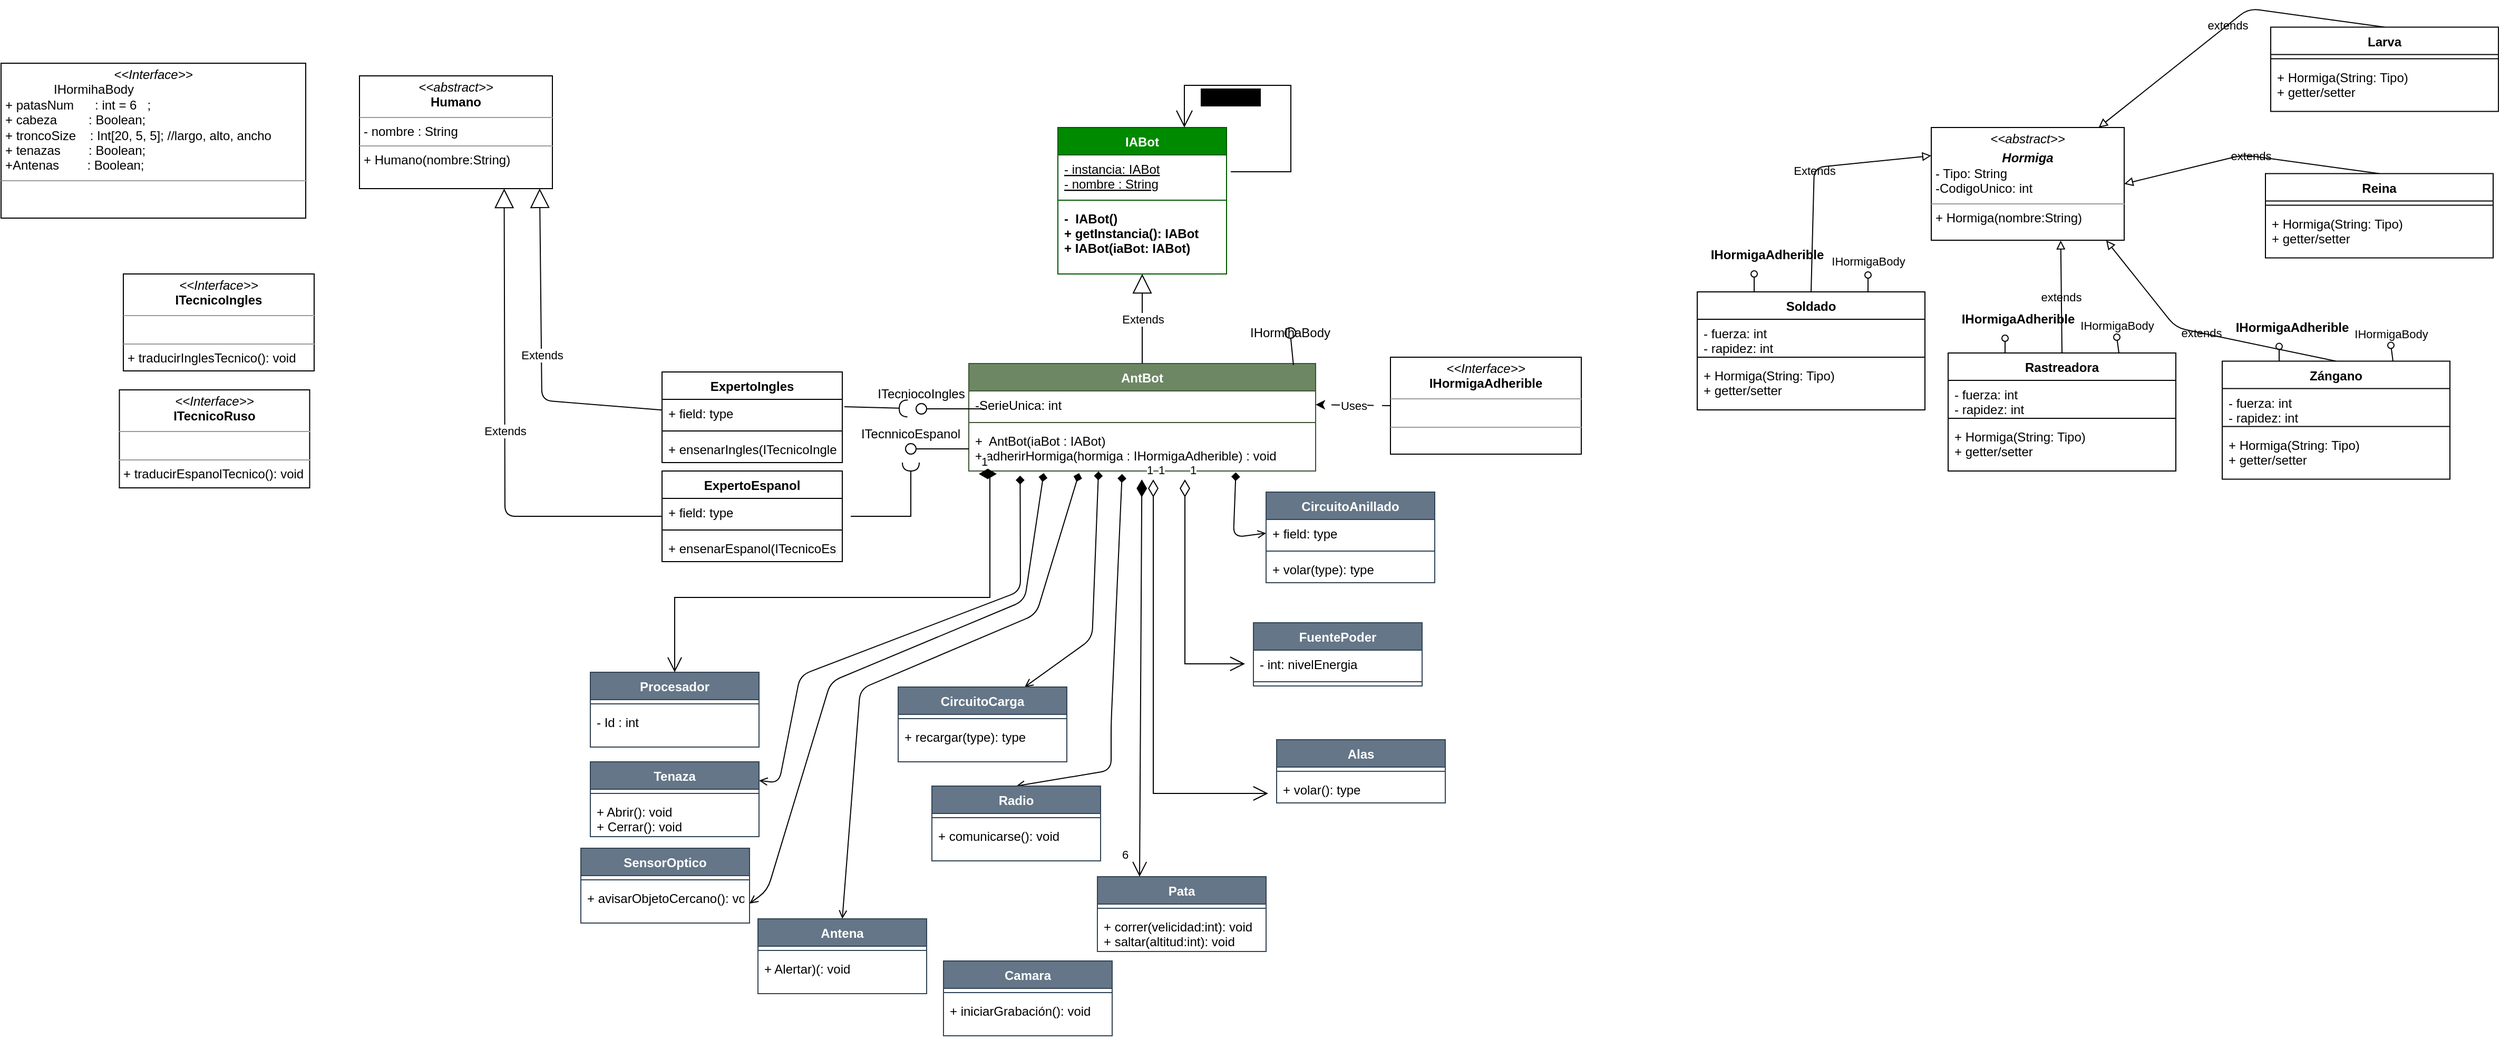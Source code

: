 <mxfile>
    <diagram id="TnqOOnizyDrPdg0Qd3U_" name="Page-1">
        <mxGraphModel dx="2014" dy="963" grid="0" gridSize="10" guides="1" tooltips="1" connect="1" arrows="1" fold="1" page="0" pageScale="1" pageWidth="850" pageHeight="1100" math="0" shadow="0">
            <root>
                <mxCell id="0"/>
                <mxCell id="1" parent="0"/>
                <mxCell id="2" value="IABot" style="swimlane;fontStyle=1;align=center;verticalAlign=top;childLayout=stackLayout;horizontal=1;startSize=26;horizontalStack=0;resizeParent=1;resizeParentMax=0;resizeLast=0;collapsible=1;marginBottom=0;fillColor=#008a00;strokeColor=#005700;swimlaneFillColor=none;fontColor=#ffffff;" vertex="1" parent="1">
                    <mxGeometry x="375.5" y="116" width="160" height="139" as="geometry"/>
                </mxCell>
                <mxCell id="3" value="- instancia: IABot&#10;- nombre : String" style="text;strokeColor=none;fillColor=none;align=left;verticalAlign=top;spacingLeft=4;spacingRight=4;overflow=hidden;rotatable=0;points=[[0,0.5],[1,0.5]];portConstraint=eastwest;fontStyle=4" vertex="1" parent="2">
                    <mxGeometry y="26" width="160" height="39" as="geometry"/>
                </mxCell>
                <mxCell id="4" value="" style="line;strokeWidth=1;fillColor=none;align=left;verticalAlign=middle;spacingTop=-1;spacingLeft=3;spacingRight=3;rotatable=0;labelPosition=right;points=[];portConstraint=eastwest;strokeColor=inherit;" vertex="1" parent="2">
                    <mxGeometry y="65" width="160" height="8" as="geometry"/>
                </mxCell>
                <mxCell id="5" style="edgeStyle=none;rounded=0;orthogonalLoop=1;jettySize=auto;html=1;entryX=0.75;entryY=0;entryDx=0;entryDy=0;endArrow=open;startSize=14;endSize=14;sourcePerimeterSpacing=8;targetPerimeterSpacing=8;" edge="1" parent="2" target="2">
                    <mxGeometry relative="1" as="geometry">
                        <mxPoint x="164" y="42" as="sourcePoint"/>
                        <Array as="points">
                            <mxPoint x="221" y="42"/>
                            <mxPoint x="221" y="-40"/>
                            <mxPoint x="120" y="-40"/>
                        </Array>
                    </mxGeometry>
                </mxCell>
                <mxCell id="6" value="&lt;span style=&quot;font-size: 12px; text-align: left; text-decoration-line: underline;&quot;&gt;- instancia&lt;/span&gt;" style="edgeLabel;html=1;align=center;verticalAlign=middle;resizable=0;points=[];labelBackgroundColor=#000000;labelBorderColor=default;" vertex="1" connectable="0" parent="5">
                    <mxGeometry x="-0.443" y="-2" relative="1" as="geometry">
                        <mxPoint x="-60" y="-50" as="offset"/>
                    </mxGeometry>
                </mxCell>
                <mxCell id="7" value="-  IABot()&#10;+ getInstancia(): IABot&#10;+ IABot(iaBot: IABot)" style="text;strokeColor=none;fillColor=none;align=left;verticalAlign=top;spacingLeft=4;spacingRight=4;overflow=hidden;rotatable=0;points=[[0,0.5],[1,0.5]];portConstraint=eastwest;fontStyle=1" vertex="1" parent="2">
                    <mxGeometry y="73" width="160" height="66" as="geometry"/>
                </mxCell>
                <mxCell id="8" value="AntBot" style="swimlane;fontStyle=1;align=center;verticalAlign=top;childLayout=stackLayout;horizontal=1;startSize=26;horizontalStack=0;resizeParent=1;resizeParentMax=0;resizeLast=0;collapsible=1;marginBottom=0;fillColor=#6d8764;strokeColor=#3A5431;fontColor=#ffffff;" vertex="1" parent="1">
                    <mxGeometry x="291" y="340" width="329" height="102" as="geometry"/>
                </mxCell>
                <mxCell id="9" value="-SerieUnica: int" style="text;strokeColor=none;fillColor=none;align=left;verticalAlign=top;spacingLeft=4;spacingRight=4;overflow=hidden;rotatable=0;points=[[0,0.5],[1,0.5]];portConstraint=eastwest;" vertex="1" parent="8">
                    <mxGeometry y="26" width="329" height="26" as="geometry"/>
                </mxCell>
                <mxCell id="10" value="" style="line;strokeWidth=1;fillColor=none;align=left;verticalAlign=middle;spacingTop=-1;spacingLeft=3;spacingRight=3;rotatable=0;labelPosition=right;points=[];portConstraint=eastwest;strokeColor=inherit;" vertex="1" parent="8">
                    <mxGeometry y="52" width="329" height="8" as="geometry"/>
                </mxCell>
                <mxCell id="11" value="+  AntBot(iaBot : IABot)&#10;+ adherirHormiga(hormiga : IHormigaAdherible) : void" style="text;strokeColor=none;fillColor=none;align=left;verticalAlign=top;spacingLeft=4;spacingRight=4;overflow=hidden;rotatable=0;points=[[0,0.5],[1,0.5]];portConstraint=eastwest;" vertex="1" parent="8">
                    <mxGeometry y="60" width="329" height="42" as="geometry"/>
                </mxCell>
                <mxCell id="12" value="Extends" style="endArrow=block;endSize=16;endFill=0;html=1;" edge="1" parent="1" source="8" target="2">
                    <mxGeometry width="160" relative="1" as="geometry">
                        <mxPoint x="355" y="247" as="sourcePoint"/>
                        <mxPoint x="544" y="267" as="targetPoint"/>
                    </mxGeometry>
                </mxCell>
                <mxCell id="13" value="FuentePoder" style="swimlane;fontStyle=1;align=center;verticalAlign=top;childLayout=stackLayout;horizontal=1;startSize=26;horizontalStack=0;resizeParent=1;resizeParentMax=0;resizeLast=0;collapsible=1;marginBottom=0;fillColor=#647687;strokeColor=#314354;fontColor=#ffffff;" vertex="1" parent="1">
                    <mxGeometry x="561" y="586" width="160" height="60" as="geometry"/>
                </mxCell>
                <mxCell id="14" value="- int: nivelEnergia" style="text;strokeColor=none;fillColor=none;align=left;verticalAlign=top;spacingLeft=4;spacingRight=4;overflow=hidden;rotatable=0;points=[[0,0.5],[1,0.5]];portConstraint=eastwest;" vertex="1" parent="13">
                    <mxGeometry y="26" width="160" height="26" as="geometry"/>
                </mxCell>
                <mxCell id="15" value="" style="line;strokeWidth=1;fillColor=none;align=left;verticalAlign=middle;spacingTop=-1;spacingLeft=3;spacingRight=3;rotatable=0;labelPosition=right;points=[];portConstraint=eastwest;strokeColor=inherit;" vertex="1" parent="13">
                    <mxGeometry y="52" width="160" height="8" as="geometry"/>
                </mxCell>
                <mxCell id="17" value="&lt;p style=&quot;margin:0px;margin-top:4px;text-align:center;&quot;&gt;&lt;i&gt;&amp;lt;&amp;lt;Interface&amp;gt;&amp;gt;&lt;/i&gt;&lt;br&gt;&lt;b&gt;ITecnicoIngles&lt;/b&gt;&lt;/p&gt;&lt;hr size=&quot;1&quot;&gt;&lt;p style=&quot;margin:0px;margin-left:4px;&quot;&gt;&lt;br&gt;&lt;/p&gt;&lt;hr size=&quot;1&quot;&gt;&lt;p style=&quot;margin:0px;margin-left:4px;&quot;&gt;&lt;/p&gt;&lt;p style=&quot;margin:0px;margin-left:4px;&quot;&gt;+ traducirInglesTecnico(): void&lt;/p&gt;" style="verticalAlign=top;align=left;overflow=fill;fontSize=12;fontFamily=Helvetica;html=1;" vertex="1" parent="1">
                    <mxGeometry x="-511" y="255" width="181" height="92" as="geometry"/>
                </mxCell>
                <mxCell id="18" value="&lt;p style=&quot;margin:0px;margin-top:4px;text-align:center;&quot;&gt;&lt;i&gt;&amp;lt;&amp;lt;abstract&amp;gt;&amp;gt;&lt;/i&gt;&lt;br&gt;&lt;b&gt;Humano&lt;/b&gt;&lt;/p&gt;&lt;hr size=&quot;1&quot;&gt;&lt;p style=&quot;margin:0px;margin-left:4px;&quot;&gt;- nombre : String&lt;br&gt;&lt;/p&gt;&lt;hr size=&quot;1&quot;&gt;&lt;p style=&quot;margin:0px;margin-left:4px;&quot;&gt;+ Humano(nombre:String)&lt;br&gt;&lt;/p&gt;" style="verticalAlign=top;align=left;overflow=fill;fontSize=12;fontFamily=Helvetica;html=1;" vertex="1" parent="1">
                    <mxGeometry x="-287" y="67" width="183" height="107" as="geometry"/>
                </mxCell>
                <mxCell id="19" value="&lt;p style=&quot;margin:0px;margin-top:4px;text-align:center;&quot;&gt;&lt;i&gt;&amp;lt;&amp;lt;Interface&amp;gt;&amp;gt;&lt;/i&gt;&lt;br&gt;&lt;/p&gt;&lt;span style=&quot;text-align: center;&quot;&gt;&lt;span style=&quot;white-space: pre;&quot;&gt;&#9;&lt;/span&gt;&amp;nbsp; &amp;nbsp; &amp;nbsp; &amp;nbsp;IHormihaBody&lt;/span&gt;&lt;p style=&quot;margin:0px;margin-left:4px;&quot;&gt;&lt;span style=&quot;background-color: initial;&quot;&gt;+ patasNum&amp;nbsp; &amp;nbsp; &amp;nbsp; : int = 6&amp;nbsp; &amp;nbsp;&lt;/span&gt;&lt;span style=&quot;background-color: initial;&quot;&gt;;&lt;/span&gt;&lt;/p&gt;&lt;p style=&quot;margin:0px;margin-left:4px;&quot;&gt;+ cabeza&amp;nbsp; &amp;nbsp; &amp;nbsp; &amp;nbsp; &amp;nbsp;: Boolean;&lt;/p&gt;&lt;p style=&quot;margin:0px;margin-left:4px;&quot;&gt;+ troncoSize&amp;nbsp; &amp;nbsp; : Int[20, 5, 5]; //largo, alto, ancho&lt;/p&gt;&lt;p style=&quot;margin:0px;margin-left:4px;&quot;&gt;+ tenazas&amp;nbsp; &amp;nbsp; &amp;nbsp; &amp;nbsp; : Boolean;&lt;/p&gt;&lt;p style=&quot;margin:0px;margin-left:4px;&quot;&gt;+Antenas&amp;nbsp; &amp;nbsp; &amp;nbsp; &amp;nbsp; : Boolean;&lt;/p&gt;&lt;hr size=&quot;1&quot;&gt;&lt;p style=&quot;margin:0px;margin-left:4px;&quot;&gt;&lt;br&gt;&lt;/p&gt;" style="verticalAlign=top;align=left;overflow=fill;fontSize=12;fontFamily=Helvetica;html=1;" vertex="1" parent="1">
                    <mxGeometry x="-627" y="55" width="289" height="147" as="geometry"/>
                </mxCell>
                <mxCell id="20" value="" style="rounded=0;orthogonalLoop=1;jettySize=auto;html=1;endArrow=none;endFill=0;sketch=0;sourcePerimeterSpacing=0;targetPerimeterSpacing=0;startSize=14;endSize=14;curved=1;exitX=0.936;exitY=0.014;exitDx=0;exitDy=0;exitPerimeter=0;" edge="1" parent="1" source="8" target="22">
                    <mxGeometry relative="1" as="geometry">
                        <mxPoint x="425" y="308" as="sourcePoint"/>
                    </mxGeometry>
                </mxCell>
                <mxCell id="21" value="" style="rounded=0;orthogonalLoop=1;jettySize=auto;html=1;endArrow=halfCircle;endFill=0;endSize=6;strokeWidth=1;sketch=0;sourcePerimeterSpacing=8;targetPerimeterSpacing=8;curved=1;" edge="1" parent="1" target="24">
                    <mxGeometry relative="1" as="geometry">
                        <mxPoint x="173" y="381" as="sourcePoint"/>
                        <mxPoint x="28" y="304" as="targetPoint"/>
                    </mxGeometry>
                </mxCell>
                <mxCell id="22" value="IHormihaBody&lt;br&gt;" style="ellipse;whiteSpace=wrap;html=1;align=center;aspect=fixed;resizable=0;points=[];outlineConnect=0;sketch=0;" vertex="1" parent="1">
                    <mxGeometry x="591" y="306" width="10" height="10" as="geometry"/>
                </mxCell>
                <mxCell id="23" value="" style="rounded=0;orthogonalLoop=1;jettySize=auto;html=1;endArrow=none;endFill=0;sketch=0;sourcePerimeterSpacing=0;targetPerimeterSpacing=0;startSize=14;endSize=14;curved=1;" edge="1" parent="1" target="24">
                    <mxGeometry relative="1" as="geometry">
                        <mxPoint x="306" y="383.0" as="sourcePoint"/>
                    </mxGeometry>
                </mxCell>
                <mxCell id="24" value="ITecniocoIngles&lt;br&gt;&lt;br&gt;&lt;br&gt;" style="ellipse;whiteSpace=wrap;html=1;align=center;aspect=fixed;resizable=0;points=[];outlineConnect=0;sketch=0;" vertex="1" parent="1">
                    <mxGeometry x="241" y="378" width="10" height="10" as="geometry"/>
                </mxCell>
                <mxCell id="44" value="Pata" style="swimlane;fontStyle=1;align=center;verticalAlign=top;childLayout=stackLayout;horizontal=1;startSize=26;horizontalStack=0;resizeParent=1;resizeParentMax=0;resizeLast=0;collapsible=1;marginBottom=0;fillColor=#647687;strokeColor=#314354;fontColor=#ffffff;" vertex="1" parent="1">
                    <mxGeometry x="413" y="827" width="160" height="71" as="geometry"/>
                </mxCell>
                <mxCell id="46" value="" style="line;strokeWidth=1;fillColor=none;align=left;verticalAlign=middle;spacingTop=-1;spacingLeft=3;spacingRight=3;rotatable=0;labelPosition=right;points=[];portConstraint=eastwest;strokeColor=inherit;" vertex="1" parent="44">
                    <mxGeometry y="26" width="160" height="8" as="geometry"/>
                </mxCell>
                <mxCell id="47" value="+ correr(velicidad:int): void&#10;+ saltar(altitud:int): void" style="text;strokeColor=none;fillColor=none;align=left;verticalAlign=top;spacingLeft=4;spacingRight=4;overflow=hidden;rotatable=0;points=[[0,0.5],[1,0.5]];portConstraint=eastwest;" vertex="1" parent="44">
                    <mxGeometry y="34" width="160" height="37" as="geometry"/>
                </mxCell>
                <mxCell id="48" value="1" style="endArrow=open;html=1;endSize=12;startArrow=diamondThin;startSize=14;startFill=1;align=left;verticalAlign=bottom;rounded=0;sourcePerimeterSpacing=8;targetPerimeterSpacing=8;entryX=0.25;entryY=0;entryDx=0;entryDy=0;" edge="1" parent="1" source="8" target="44">
                    <mxGeometry x="-1" y="3" relative="1" as="geometry">
                        <mxPoint x="375" y="404" as="sourcePoint"/>
                        <mxPoint x="372" y="832" as="targetPoint"/>
                    </mxGeometry>
                </mxCell>
                <mxCell id="49" value="6" style="edgeLabel;html=1;align=center;verticalAlign=middle;resizable=0;points=[];" vertex="1" connectable="0" parent="48">
                    <mxGeometry x="-0.273" y="1" relative="1" as="geometry">
                        <mxPoint x="-17" y="219" as="offset"/>
                    </mxGeometry>
                </mxCell>
                <mxCell id="52" value="Alas" style="swimlane;fontStyle=1;align=center;verticalAlign=top;childLayout=stackLayout;horizontal=1;startSize=26;horizontalStack=0;resizeParent=1;resizeParentMax=0;resizeLast=0;collapsible=1;marginBottom=0;fillColor=#647687;strokeColor=#314354;fontColor=#ffffff;" vertex="1" parent="1">
                    <mxGeometry x="583" y="697" width="160" height="60" as="geometry"/>
                </mxCell>
                <mxCell id="54" value="" style="line;strokeWidth=1;fillColor=none;align=left;verticalAlign=middle;spacingTop=-1;spacingLeft=3;spacingRight=3;rotatable=0;labelPosition=right;points=[];portConstraint=eastwest;strokeColor=inherit;" vertex="1" parent="52">
                    <mxGeometry y="26" width="160" height="8" as="geometry"/>
                </mxCell>
                <mxCell id="55" value="+ volar(): type" style="text;strokeColor=none;fillColor=none;align=left;verticalAlign=top;spacingLeft=4;spacingRight=4;overflow=hidden;rotatable=0;points=[[0,0.5],[1,0.5]];portConstraint=eastwest;" vertex="1" parent="52">
                    <mxGeometry y="34" width="160" height="26" as="geometry"/>
                </mxCell>
                <mxCell id="56" value="1" style="endArrow=open;html=1;endSize=12;startArrow=diamondThin;startSize=14;startFill=1;edgeStyle=orthogonalEdgeStyle;align=left;verticalAlign=bottom;rounded=0;sourcePerimeterSpacing=8;targetPerimeterSpacing=8;entryX=0.5;entryY=0;entryDx=0;entryDy=0;exitX=0.029;exitY=1.067;exitDx=0;exitDy=0;exitPerimeter=0;" edge="1" parent="1" source="11" target="146">
                    <mxGeometry x="-1" y="3" relative="1" as="geometry">
                        <mxPoint x="390" y="414" as="sourcePoint"/>
                        <mxPoint x="308" y="623" as="targetPoint"/>
                        <Array as="points">
                            <mxPoint x="311" y="445"/>
                            <mxPoint x="311" y="562"/>
                            <mxPoint x="12" y="562"/>
                        </Array>
                    </mxGeometry>
                </mxCell>
                <mxCell id="57" value="1" style="endArrow=open;html=1;endSize=12;startArrow=diamondThin;startSize=14;startFill=0;edgeStyle=orthogonalEdgeStyle;align=left;verticalAlign=bottom;rounded=0;sourcePerimeterSpacing=8;targetPerimeterSpacing=8;" edge="1" parent="1" source="8" target="52">
                    <mxGeometry x="-1" y="3" relative="1" as="geometry">
                        <mxPoint x="370" y="414" as="sourcePoint"/>
                        <mxPoint x="310" y="748" as="targetPoint"/>
                        <Array as="points">
                            <mxPoint x="466" y="748"/>
                        </Array>
                    </mxGeometry>
                </mxCell>
                <mxCell id="58" value="1" style="endArrow=open;html=1;endSize=12;startArrow=diamondThin;startSize=14;startFill=0;edgeStyle=orthogonalEdgeStyle;align=left;verticalAlign=bottom;rounded=0;sourcePerimeterSpacing=8;targetPerimeterSpacing=8;" edge="1" parent="1" source="8" target="14">
                    <mxGeometry x="-1" y="3" relative="1" as="geometry">
                        <mxPoint x="484" y="487" as="sourcePoint"/>
                        <mxPoint x="644" y="487" as="targetPoint"/>
                        <Array as="points">
                            <mxPoint x="496" y="625"/>
                        </Array>
                    </mxGeometry>
                </mxCell>
                <mxCell id="59" value="ExpertoIngles" style="swimlane;fontStyle=1;align=center;verticalAlign=top;childLayout=stackLayout;horizontal=1;startSize=26;horizontalStack=0;resizeParent=1;resizeParentMax=0;resizeLast=0;collapsible=1;marginBottom=0;" vertex="1" parent="1">
                    <mxGeometry y="348" width="171" height="86" as="geometry"/>
                </mxCell>
                <mxCell id="60" value="+ field: type" style="text;strokeColor=none;fillColor=none;align=left;verticalAlign=top;spacingLeft=4;spacingRight=4;overflow=hidden;rotatable=0;points=[[0,0.5],[1,0.5]];portConstraint=eastwest;" vertex="1" parent="59">
                    <mxGeometry y="26" width="171" height="26" as="geometry"/>
                </mxCell>
                <mxCell id="61" value="" style="line;strokeWidth=1;fillColor=none;align=left;verticalAlign=middle;spacingTop=-1;spacingLeft=3;spacingRight=3;rotatable=0;labelPosition=right;points=[];portConstraint=eastwest;strokeColor=inherit;" vertex="1" parent="59">
                    <mxGeometry y="52" width="171" height="8" as="geometry"/>
                </mxCell>
                <mxCell id="62" value="+ ensenarIngles(ITecnicoIngles): void" style="text;strokeColor=none;fillColor=none;align=left;verticalAlign=top;spacingLeft=4;spacingRight=4;overflow=hidden;rotatable=0;points=[[0,0.5],[1,0.5]];portConstraint=eastwest;" vertex="1" parent="59">
                    <mxGeometry y="60" width="171" height="26" as="geometry"/>
                </mxCell>
                <mxCell id="63" value="ExpertoEspanol" style="swimlane;fontStyle=1;align=center;verticalAlign=top;childLayout=stackLayout;horizontal=1;startSize=26;horizontalStack=0;resizeParent=1;resizeParentMax=0;resizeLast=0;collapsible=1;marginBottom=0;" vertex="1" parent="1">
                    <mxGeometry y="442" width="171" height="86" as="geometry"/>
                </mxCell>
                <mxCell id="64" value="+ field: type" style="text;strokeColor=none;fillColor=none;align=left;verticalAlign=top;spacingLeft=4;spacingRight=4;overflow=hidden;rotatable=0;points=[[0,0.5],[1,0.5]];portConstraint=eastwest;" vertex="1" parent="63">
                    <mxGeometry y="26" width="171" height="26" as="geometry"/>
                </mxCell>
                <mxCell id="65" value="" style="line;strokeWidth=1;fillColor=none;align=left;verticalAlign=middle;spacingTop=-1;spacingLeft=3;spacingRight=3;rotatable=0;labelPosition=right;points=[];portConstraint=eastwest;strokeColor=inherit;" vertex="1" parent="63">
                    <mxGeometry y="52" width="171" height="8" as="geometry"/>
                </mxCell>
                <mxCell id="66" value="+ ensenarEspanol(ITecnicoEspanol): void" style="text;strokeColor=none;fillColor=none;align=left;verticalAlign=top;spacingLeft=4;spacingRight=4;overflow=hidden;rotatable=0;points=[[0,0.5],[1,0.5]];portConstraint=eastwest;" vertex="1" parent="63">
                    <mxGeometry y="60" width="171" height="26" as="geometry"/>
                </mxCell>
                <mxCell id="67" value="Extends" style="endArrow=block;endSize=16;endFill=0;html=1;entryX=0.75;entryY=1;entryDx=0;entryDy=0;" edge="1" parent="1" source="63" target="18">
                    <mxGeometry width="160" relative="1" as="geometry">
                        <mxPoint x="-78.031" y="453" as="sourcePoint"/>
                        <mxPoint x="-120" y="412.593" as="targetPoint"/>
                        <Array as="points">
                            <mxPoint x="-149" y="485"/>
                        </Array>
                    </mxGeometry>
                </mxCell>
                <mxCell id="68" value="Extends" style="endArrow=block;endSize=16;endFill=0;html=1;entryX=0.934;entryY=0.999;entryDx=0;entryDy=0;entryPerimeter=0;" edge="1" parent="1" source="59" target="18">
                    <mxGeometry width="160" relative="1" as="geometry">
                        <mxPoint x="-67.5" y="547" as="sourcePoint"/>
                        <mxPoint x="-162.75" y="464" as="targetPoint"/>
                        <Array as="points">
                            <mxPoint x="-114" y="375"/>
                        </Array>
                    </mxGeometry>
                </mxCell>
                <mxCell id="69" value="" style="rounded=0;orthogonalLoop=1;jettySize=auto;html=1;endArrow=halfCircle;endFill=0;endSize=6;strokeWidth=1;sketch=0;sourcePerimeterSpacing=8;targetPerimeterSpacing=8;edgeStyle=orthogonalEdgeStyle;" edge="1" parent="1" source="63" target="72">
                    <mxGeometry relative="1" as="geometry">
                        <mxPoint x="10.059" y="452.998" as="sourcePoint"/>
                        <mxPoint x="164" y="407" as="targetPoint"/>
                    </mxGeometry>
                </mxCell>
                <mxCell id="70" value="&lt;p style=&quot;margin:0px;margin-top:4px;text-align:center;&quot;&gt;&lt;i&gt;&amp;lt;&amp;lt;Interface&amp;gt;&amp;gt;&lt;/i&gt;&lt;br&gt;&lt;b&gt;ITecnicoRuso&lt;/b&gt;&lt;/p&gt;&lt;hr size=&quot;1&quot;&gt;&lt;p style=&quot;margin:0px;margin-left:4px;&quot;&gt;&lt;br&gt;&lt;/p&gt;&lt;hr size=&quot;1&quot;&gt;&lt;p style=&quot;margin:0px;margin-left:4px;&quot;&gt;+ traducirEspanolTecnico(): void&lt;/p&gt;" style="verticalAlign=top;align=left;overflow=fill;fontSize=12;fontFamily=Helvetica;html=1;" vertex="1" parent="1">
                    <mxGeometry x="-514.75" y="365" width="180.5" height="93" as="geometry"/>
                </mxCell>
                <mxCell id="71" value="" style="rounded=0;orthogonalLoop=1;jettySize=auto;html=1;endArrow=none;endFill=0;sketch=0;sourcePerimeterSpacing=0;targetPerimeterSpacing=0;startSize=14;endSize=14;curved=1;exitX=0;exitY=0.5;exitDx=0;exitDy=0;" edge="1" parent="1" source="11" target="72">
                    <mxGeometry relative="1" as="geometry">
                        <mxPoint x="464" y="375" as="sourcePoint"/>
                    </mxGeometry>
                </mxCell>
                <mxCell id="72" value="ITecnnicoEspanol&lt;br&gt;&lt;br&gt;&lt;br&gt;" style="ellipse;whiteSpace=wrap;html=1;align=center;aspect=fixed;resizable=0;points=[];outlineConnect=0;sketch=0;" vertex="1" parent="1">
                    <mxGeometry x="231" y="416" width="10" height="10" as="geometry"/>
                </mxCell>
                <mxCell id="91" value="&lt;p style=&quot;margin:0px;margin-top:4px;text-align:center;&quot;&gt;&lt;i&gt;&amp;lt;&amp;lt;abstract&amp;gt;&amp;gt;&lt;/i&gt;&lt;/p&gt;&lt;p style=&quot;margin:0px;margin-top:4px;text-align:center;&quot;&gt;&lt;i&gt;&lt;b&gt;Hormiga&lt;/b&gt;&lt;/i&gt;&lt;br&gt;&lt;/p&gt;&lt;p style=&quot;margin:0px;margin-left:4px;&quot;&gt;- Tipo: String&lt;br&gt;&lt;/p&gt;&lt;p style=&quot;margin:0px;margin-left:4px;&quot;&gt;-CodigoUnico: int&lt;/p&gt;&lt;hr size=&quot;1&quot;&gt;&lt;p style=&quot;margin:0px;margin-left:4px;&quot;&gt;+ Hormiga(nombre:String)&lt;br&gt;&lt;/p&gt;" style="verticalAlign=top;align=left;overflow=fill;fontSize=12;fontFamily=Helvetica;html=1;" vertex="1" parent="1">
                    <mxGeometry x="1204" y="116" width="183" height="107" as="geometry"/>
                </mxCell>
                <mxCell id="101" value="&lt;b style=&quot;font-size: 12px;&quot;&gt;IHormigaAdherible&lt;br&gt;&lt;br&gt;&lt;/b&gt;" style="edgeStyle=none;html=1;exitX=0.25;exitY=0;exitDx=0;exitDy=0;endArrow=oval;endFill=0;labelBorderColor=none;labelBackgroundColor=none;" edge="1" parent="1" source="92">
                    <mxGeometry x="1" y="-16" relative="1" as="geometry">
                        <mxPoint x="1036" y="255" as="targetPoint"/>
                        <mxPoint x="-4" y="-11" as="offset"/>
                    </mxGeometry>
                </mxCell>
                <mxCell id="102" value="IHormigaBody" style="edgeStyle=none;html=1;exitX=0.75;exitY=0;exitDx=0;exitDy=0;labelBackgroundColor=none;labelBorderColor=none;endArrow=oval;endFill=0;" edge="1" parent="1" source="92">
                    <mxGeometry x="1" y="13" relative="1" as="geometry">
                        <mxPoint x="1144" y="256.0" as="targetPoint"/>
                        <mxPoint x="13" y="-13" as="offset"/>
                    </mxGeometry>
                </mxCell>
                <mxCell id="111" value="Extends" style="edgeStyle=none;html=1;exitX=0.5;exitY=0;exitDx=0;exitDy=0;entryX=0;entryY=0.25;entryDx=0;entryDy=0;labelBackgroundColor=none;labelBorderColor=none;endArrow=block;endFill=0;" edge="1" parent="1" source="92" target="91">
                    <mxGeometry relative="1" as="geometry">
                        <Array as="points">
                            <mxPoint x="1093" y="154"/>
                        </Array>
                    </mxGeometry>
                </mxCell>
                <mxCell id="92" value="Soldado" style="swimlane;fontStyle=1;align=center;verticalAlign=top;childLayout=stackLayout;horizontal=1;startSize=26;horizontalStack=0;resizeParent=1;resizeParentMax=0;resizeLast=0;collapsible=1;marginBottom=0;" vertex="1" parent="1">
                    <mxGeometry x="982" y="272" width="216" height="112" as="geometry"/>
                </mxCell>
                <mxCell id="93" value="- fuerza: int&#10;- rapidez: int" style="text;strokeColor=none;fillColor=none;align=left;verticalAlign=top;spacingLeft=4;spacingRight=4;overflow=hidden;rotatable=0;points=[[0,0.5],[1,0.5]];portConstraint=eastwest;" vertex="1" parent="92">
                    <mxGeometry y="26" width="216" height="32" as="geometry"/>
                </mxCell>
                <mxCell id="94" value="" style="line;strokeWidth=1;fillColor=none;align=left;verticalAlign=middle;spacingTop=-1;spacingLeft=3;spacingRight=3;rotatable=0;labelPosition=right;points=[];portConstraint=eastwest;strokeColor=inherit;" vertex="1" parent="92">
                    <mxGeometry y="58" width="216" height="8" as="geometry"/>
                </mxCell>
                <mxCell id="95" value="+ Hormiga(String: Tipo)&#10;+ getter/setter" style="text;strokeColor=none;fillColor=none;align=left;verticalAlign=top;spacingLeft=4;spacingRight=4;overflow=hidden;rotatable=0;points=[[0,0.5],[1,0.5]];portConstraint=eastwest;" vertex="1" parent="92">
                    <mxGeometry y="66" width="216" height="46" as="geometry"/>
                </mxCell>
                <mxCell id="99" value="Uses" style="edgeStyle=none;html=1;exitX=0;exitY=0.5;exitDx=0;exitDy=0;entryX=1;entryY=0.5;entryDx=0;entryDy=0;dashed=1;dashPattern=8 8;" edge="1" parent="1" source="98" target="9">
                    <mxGeometry relative="1" as="geometry"/>
                </mxCell>
                <mxCell id="98" value="&lt;p style=&quot;margin:0px;margin-top:4px;text-align:center;&quot;&gt;&lt;i&gt;&amp;lt;&amp;lt;Interface&amp;gt;&amp;gt;&lt;/i&gt;&lt;br&gt;&lt;b&gt;IHormigaAdherible&lt;/b&gt;&lt;/p&gt;&lt;hr size=&quot;1&quot;&gt;&lt;p style=&quot;margin:0px;margin-left:4px;&quot;&gt;&lt;br&gt;&lt;/p&gt;&lt;hr size=&quot;1&quot;&gt;&lt;p style=&quot;margin:0px;margin-left:4px;&quot;&gt;&lt;/p&gt;&lt;p style=&quot;margin:0px;margin-left:4px;&quot;&gt;&lt;br&gt;&lt;/p&gt;" style="verticalAlign=top;align=left;overflow=fill;fontSize=12;fontFamily=Helvetica;html=1;" vertex="1" parent="1">
                    <mxGeometry x="691" y="334" width="181" height="92" as="geometry"/>
                </mxCell>
                <mxCell id="104" value="&lt;b style=&quot;font-size: 12px;&quot;&gt;IHormigaAdherible&lt;br&gt;&lt;br&gt;&lt;/b&gt;" style="edgeStyle=none;html=1;exitX=0.25;exitY=0;exitDx=0;exitDy=0;endArrow=oval;endFill=0;labelBorderColor=none;labelBackgroundColor=none;" edge="1" parent="1" source="106">
                    <mxGeometry x="1" y="-16" relative="1" as="geometry">
                        <mxPoint x="1274" y="316" as="targetPoint"/>
                        <mxPoint x="-4" y="-11" as="offset"/>
                    </mxGeometry>
                </mxCell>
                <mxCell id="105" value="IHormigaBody" style="edgeStyle=none;html=1;exitX=0.75;exitY=0;exitDx=0;exitDy=0;labelBackgroundColor=none;labelBorderColor=none;endArrow=oval;endFill=0;" edge="1" parent="1" source="106">
                    <mxGeometry x="1" y="13" relative="1" as="geometry">
                        <mxPoint x="1380" y="315" as="targetPoint"/>
                        <mxPoint x="13" y="-13" as="offset"/>
                    </mxGeometry>
                </mxCell>
                <mxCell id="112" value="extends" style="edgeStyle=none;html=1;exitX=0.5;exitY=0;exitDx=0;exitDy=0;entryX=0.671;entryY=1.002;entryDx=0;entryDy=0;entryPerimeter=0;labelBackgroundColor=none;labelBorderColor=none;endArrow=block;endFill=0;" edge="1" parent="1" source="106" target="91">
                    <mxGeometry relative="1" as="geometry"/>
                </mxCell>
                <mxCell id="106" value="Rastreadora" style="swimlane;fontStyle=1;align=center;verticalAlign=top;childLayout=stackLayout;horizontal=1;startSize=26;horizontalStack=0;resizeParent=1;resizeParentMax=0;resizeLast=0;collapsible=1;marginBottom=0;" vertex="1" parent="1">
                    <mxGeometry x="1220" y="330" width="216" height="112" as="geometry"/>
                </mxCell>
                <mxCell id="107" value="- fuerza: int&#10;- rapidez: int" style="text;strokeColor=none;fillColor=none;align=left;verticalAlign=top;spacingLeft=4;spacingRight=4;overflow=hidden;rotatable=0;points=[[0,0.5],[1,0.5]];portConstraint=eastwest;" vertex="1" parent="106">
                    <mxGeometry y="26" width="216" height="32" as="geometry"/>
                </mxCell>
                <mxCell id="108" value="" style="line;strokeWidth=1;fillColor=none;align=left;verticalAlign=middle;spacingTop=-1;spacingLeft=3;spacingRight=3;rotatable=0;labelPosition=right;points=[];portConstraint=eastwest;strokeColor=inherit;" vertex="1" parent="106">
                    <mxGeometry y="58" width="216" height="8" as="geometry"/>
                </mxCell>
                <mxCell id="109" value="+ Hormiga(String: Tipo)&#10;+ getter/setter" style="text;strokeColor=none;fillColor=none;align=left;verticalAlign=top;spacingLeft=4;spacingRight=4;overflow=hidden;rotatable=0;points=[[0,0.5],[1,0.5]];portConstraint=eastwest;" vertex="1" parent="106">
                    <mxGeometry y="66" width="216" height="46" as="geometry"/>
                </mxCell>
                <mxCell id="113" value="&lt;b style=&quot;font-size: 12px;&quot;&gt;IHormigaAdherible&lt;br&gt;&lt;br&gt;&lt;/b&gt;" style="edgeStyle=none;html=1;exitX=0.25;exitY=0;exitDx=0;exitDy=0;endArrow=oval;endFill=0;labelBorderColor=none;labelBackgroundColor=none;" edge="1" parent="1" source="116">
                    <mxGeometry x="1" y="-16" relative="1" as="geometry">
                        <mxPoint x="1534" y="323.79" as="targetPoint"/>
                        <mxPoint x="-4" y="-11" as="offset"/>
                    </mxGeometry>
                </mxCell>
                <mxCell id="114" value="IHormigaBody" style="edgeStyle=none;html=1;exitX=0.75;exitY=0;exitDx=0;exitDy=0;labelBackgroundColor=none;labelBorderColor=none;endArrow=oval;endFill=0;" edge="1" parent="1" source="116">
                    <mxGeometry x="1" y="13" relative="1" as="geometry">
                        <mxPoint x="1640" y="322.79" as="targetPoint"/>
                        <mxPoint x="13" y="-13" as="offset"/>
                    </mxGeometry>
                </mxCell>
                <mxCell id="115" value="extends" style="edgeStyle=none;html=1;exitX=0.5;exitY=0;exitDx=0;exitDy=0;entryX=0.907;entryY=1.002;entryDx=0;entryDy=0;entryPerimeter=0;labelBackgroundColor=none;labelBorderColor=none;endArrow=block;endFill=0;" edge="1" parent="1" source="116" target="91">
                    <mxGeometry relative="1" as="geometry">
                        <mxPoint x="1586.793" y="231.004" as="targetPoint"/>
                        <Array as="points">
                            <mxPoint x="1436" y="306"/>
                        </Array>
                    </mxGeometry>
                </mxCell>
                <mxCell id="116" value="Zángano" style="swimlane;fontStyle=1;align=center;verticalAlign=top;childLayout=stackLayout;horizontal=1;startSize=26;horizontalStack=0;resizeParent=1;resizeParentMax=0;resizeLast=0;collapsible=1;marginBottom=0;" vertex="1" parent="1">
                    <mxGeometry x="1480" y="337.79" width="216" height="112" as="geometry"/>
                </mxCell>
                <mxCell id="117" value="- fuerza: int&#10;- rapidez: int" style="text;strokeColor=none;fillColor=none;align=left;verticalAlign=top;spacingLeft=4;spacingRight=4;overflow=hidden;rotatable=0;points=[[0,0.5],[1,0.5]];portConstraint=eastwest;" vertex="1" parent="116">
                    <mxGeometry y="26" width="216" height="32" as="geometry"/>
                </mxCell>
                <mxCell id="118" value="" style="line;strokeWidth=1;fillColor=none;align=left;verticalAlign=middle;spacingTop=-1;spacingLeft=3;spacingRight=3;rotatable=0;labelPosition=right;points=[];portConstraint=eastwest;strokeColor=inherit;" vertex="1" parent="116">
                    <mxGeometry y="58" width="216" height="8" as="geometry"/>
                </mxCell>
                <mxCell id="119" value="+ Hormiga(String: Tipo)&#10;+ getter/setter" style="text;strokeColor=none;fillColor=none;align=left;verticalAlign=top;spacingLeft=4;spacingRight=4;overflow=hidden;rotatable=0;points=[[0,0.5],[1,0.5]];portConstraint=eastwest;" vertex="1" parent="116">
                    <mxGeometry y="66" width="216" height="46" as="geometry"/>
                </mxCell>
                <mxCell id="122" value="extends" style="edgeStyle=none;html=1;exitX=0.5;exitY=0;exitDx=0;exitDy=0;entryX=1;entryY=0.5;entryDx=0;entryDy=0;labelBackgroundColor=none;labelBorderColor=none;endArrow=block;endFill=0;" edge="1" parent="1" source="123" target="91">
                    <mxGeometry relative="1" as="geometry">
                        <mxPoint x="1627.793" y="53.004" as="targetPoint"/>
                        <Array as="points">
                            <mxPoint x="1500" y="142"/>
                        </Array>
                    </mxGeometry>
                </mxCell>
                <mxCell id="123" value="Reina" style="swimlane;fontStyle=1;align=center;verticalAlign=top;childLayout=stackLayout;horizontal=1;startSize=26;horizontalStack=0;resizeParent=1;resizeParentMax=0;resizeLast=0;collapsible=1;marginBottom=0;" vertex="1" parent="1">
                    <mxGeometry x="1521" y="159.79" width="216" height="80" as="geometry"/>
                </mxCell>
                <mxCell id="125" value="" style="line;strokeWidth=1;fillColor=none;align=left;verticalAlign=middle;spacingTop=-1;spacingLeft=3;spacingRight=3;rotatable=0;labelPosition=right;points=[];portConstraint=eastwest;strokeColor=inherit;" vertex="1" parent="123">
                    <mxGeometry y="26" width="216" height="8" as="geometry"/>
                </mxCell>
                <mxCell id="126" value="+ Hormiga(String: Tipo)&#10;+ getter/setter" style="text;strokeColor=none;fillColor=none;align=left;verticalAlign=top;spacingLeft=4;spacingRight=4;overflow=hidden;rotatable=0;points=[[0,0.5],[1,0.5]];portConstraint=eastwest;" vertex="1" parent="123">
                    <mxGeometry y="34" width="216" height="46" as="geometry"/>
                </mxCell>
                <mxCell id="127" value="extends" style="edgeStyle=none;html=1;exitX=0.5;exitY=0;exitDx=0;exitDy=0;labelBackgroundColor=none;labelBorderColor=none;endArrow=block;endFill=0;" edge="1" parent="1" source="128" target="91">
                    <mxGeometry relative="1" as="geometry">
                        <mxPoint x="1392" y="30.5" as="targetPoint"/>
                        <Array as="points">
                            <mxPoint x="1505" y="3"/>
                        </Array>
                    </mxGeometry>
                </mxCell>
                <mxCell id="128" value="Larva" style="swimlane;fontStyle=1;align=center;verticalAlign=top;childLayout=stackLayout;horizontal=1;startSize=26;horizontalStack=0;resizeParent=1;resizeParentMax=0;resizeLast=0;collapsible=1;marginBottom=0;" vertex="1" parent="1">
                    <mxGeometry x="1526" y="20.79" width="216" height="80" as="geometry"/>
                </mxCell>
                <mxCell id="130" value="" style="line;strokeWidth=1;fillColor=none;align=left;verticalAlign=middle;spacingTop=-1;spacingLeft=3;spacingRight=3;rotatable=0;labelPosition=right;points=[];portConstraint=eastwest;strokeColor=inherit;" vertex="1" parent="128">
                    <mxGeometry y="26" width="216" height="8" as="geometry"/>
                </mxCell>
                <mxCell id="131" value="+ Hormiga(String: Tipo)&#10;+ getter/setter" style="text;strokeColor=none;fillColor=none;align=left;verticalAlign=top;spacingLeft=4;spacingRight=4;overflow=hidden;rotatable=0;points=[[0,0.5],[1,0.5]];portConstraint=eastwest;" vertex="1" parent="128">
                    <mxGeometry y="34" width="216" height="46" as="geometry"/>
                </mxCell>
                <mxCell id="132" value="CircuitoAnillado" style="swimlane;fontStyle=1;align=center;verticalAlign=top;childLayout=stackLayout;horizontal=1;startSize=26;horizontalStack=0;resizeParent=1;resizeParentMax=0;resizeLast=0;collapsible=1;marginBottom=0;fillColor=#647687;strokeColor=#314354;fontColor=#ffffff;" vertex="1" parent="1">
                    <mxGeometry x="573" y="462" width="160" height="86" as="geometry"/>
                </mxCell>
                <mxCell id="133" value="+ field: type" style="text;strokeColor=none;fillColor=none;align=left;verticalAlign=top;spacingLeft=4;spacingRight=4;overflow=hidden;rotatable=0;points=[[0,0.5],[1,0.5]];portConstraint=eastwest;" vertex="1" parent="132">
                    <mxGeometry y="26" width="160" height="26" as="geometry"/>
                </mxCell>
                <mxCell id="134" value="" style="line;strokeWidth=1;fillColor=none;align=left;verticalAlign=middle;spacingTop=-1;spacingLeft=3;spacingRight=3;rotatable=0;labelPosition=right;points=[];portConstraint=eastwest;strokeColor=inherit;" vertex="1" parent="132">
                    <mxGeometry y="52" width="160" height="8" as="geometry"/>
                </mxCell>
                <mxCell id="135" value="+ volar(type): type" style="text;strokeColor=none;fillColor=none;align=left;verticalAlign=top;spacingLeft=4;spacingRight=4;overflow=hidden;rotatable=0;points=[[0,0.5],[1,0.5]];portConstraint=eastwest;" vertex="1" parent="132">
                    <mxGeometry y="60" width="160" height="26" as="geometry"/>
                </mxCell>
                <mxCell id="137" style="edgeStyle=none;html=1;exitX=0;exitY=0.5;exitDx=0;exitDy=0;entryX=0.77;entryY=1.029;entryDx=0;entryDy=0;entryPerimeter=0;labelBackgroundColor=none;labelBorderColor=none;startArrow=open;startFill=0;endArrow=diamond;endFill=1;" edge="1" parent="1" source="133" target="11">
                    <mxGeometry relative="1" as="geometry">
                        <Array as="points">
                            <mxPoint x="542" y="505"/>
                        </Array>
                    </mxGeometry>
                </mxCell>
                <mxCell id="141" style="edgeStyle=none;html=1;exitX=0.5;exitY=0;exitDx=0;exitDy=0;entryX=0.442;entryY=1.067;entryDx=0;entryDy=0;entryPerimeter=0;labelBackgroundColor=none;labelBorderColor=none;startArrow=open;startFill=0;endArrow=diamond;endFill=1;" edge="1" parent="1" source="138" target="11">
                    <mxGeometry relative="1" as="geometry">
                        <Array as="points">
                            <mxPoint x="426" y="726"/>
                            <mxPoint x="426" y="682"/>
                        </Array>
                    </mxGeometry>
                </mxCell>
                <mxCell id="138" value="Radio" style="swimlane;fontStyle=1;align=center;verticalAlign=top;childLayout=stackLayout;horizontal=1;startSize=26;horizontalStack=0;resizeParent=1;resizeParentMax=0;resizeLast=0;collapsible=1;marginBottom=0;fillColor=#647687;strokeColor=#314354;fontColor=#ffffff;" vertex="1" parent="1">
                    <mxGeometry x="256" y="741" width="160" height="71" as="geometry"/>
                </mxCell>
                <mxCell id="139" value="" style="line;strokeWidth=1;fillColor=none;align=left;verticalAlign=middle;spacingTop=-1;spacingLeft=3;spacingRight=3;rotatable=0;labelPosition=right;points=[];portConstraint=eastwest;strokeColor=inherit;" vertex="1" parent="138">
                    <mxGeometry y="26" width="160" height="8" as="geometry"/>
                </mxCell>
                <mxCell id="140" value="+ comunicarse(): void" style="text;strokeColor=none;fillColor=none;align=left;verticalAlign=top;spacingLeft=4;spacingRight=4;overflow=hidden;rotatable=0;points=[[0,0.5],[1,0.5]];portConstraint=eastwest;" vertex="1" parent="138">
                    <mxGeometry y="34" width="160" height="37" as="geometry"/>
                </mxCell>
                <mxCell id="145" style="edgeStyle=none;html=1;exitX=0.75;exitY=0;exitDx=0;exitDy=0;entryX=0.374;entryY=1.01;entryDx=0;entryDy=0;entryPerimeter=0;labelBackgroundColor=none;labelBorderColor=none;startArrow=open;startFill=0;endArrow=diamond;endFill=1;" edge="1" parent="1" source="142" target="11">
                    <mxGeometry relative="1" as="geometry">
                        <Array as="points">
                            <mxPoint x="408" y="601"/>
                        </Array>
                    </mxGeometry>
                </mxCell>
                <mxCell id="142" value="CircuitoCarga" style="swimlane;fontStyle=1;align=center;verticalAlign=top;childLayout=stackLayout;horizontal=1;startSize=26;horizontalStack=0;resizeParent=1;resizeParentMax=0;resizeLast=0;collapsible=1;marginBottom=0;fillColor=#647687;strokeColor=#314354;fontColor=#ffffff;" vertex="1" parent="1">
                    <mxGeometry x="224" y="647" width="160" height="71" as="geometry"/>
                </mxCell>
                <mxCell id="143" value="" style="line;strokeWidth=1;fillColor=none;align=left;verticalAlign=middle;spacingTop=-1;spacingLeft=3;spacingRight=3;rotatable=0;labelPosition=right;points=[];portConstraint=eastwest;strokeColor=inherit;" vertex="1" parent="142">
                    <mxGeometry y="26" width="160" height="8" as="geometry"/>
                </mxCell>
                <mxCell id="144" value="+ recargar(type): type" style="text;strokeColor=none;fillColor=none;align=left;verticalAlign=top;spacingLeft=4;spacingRight=4;overflow=hidden;rotatable=0;points=[[0,0.5],[1,0.5]];portConstraint=eastwest;" vertex="1" parent="142">
                    <mxGeometry y="34" width="160" height="37" as="geometry"/>
                </mxCell>
                <mxCell id="146" value="Procesador" style="swimlane;fontStyle=1;align=center;verticalAlign=top;childLayout=stackLayout;horizontal=1;startSize=26;horizontalStack=0;resizeParent=1;resizeParentMax=0;resizeLast=0;collapsible=1;marginBottom=0;fillColor=#647687;strokeColor=#314354;fontColor=#ffffff;" vertex="1" parent="1">
                    <mxGeometry x="-68" y="633" width="160" height="71" as="geometry"/>
                </mxCell>
                <mxCell id="147" value="" style="line;strokeWidth=1;fillColor=none;align=left;verticalAlign=middle;spacingTop=-1;spacingLeft=3;spacingRight=3;rotatable=0;labelPosition=right;points=[];portConstraint=eastwest;strokeColor=inherit;" vertex="1" parent="146">
                    <mxGeometry y="26" width="160" height="8" as="geometry"/>
                </mxCell>
                <mxCell id="148" value="- Id : int" style="text;strokeColor=none;fillColor=none;align=left;verticalAlign=top;spacingLeft=4;spacingRight=4;overflow=hidden;rotatable=0;points=[[0,0.5],[1,0.5]];portConstraint=eastwest;" vertex="1" parent="146">
                    <mxGeometry y="34" width="160" height="37" as="geometry"/>
                </mxCell>
                <mxCell id="161" style="edgeStyle=none;html=1;exitX=1;exitY=0.25;exitDx=0;exitDy=0;entryX=0.148;entryY=1.105;entryDx=0;entryDy=0;entryPerimeter=0;labelBackgroundColor=none;labelBorderColor=none;startArrow=open;startFill=0;endArrow=diamond;endFill=1;" edge="1" parent="1" source="149" target="11">
                    <mxGeometry relative="1" as="geometry">
                        <Array as="points">
                            <mxPoint x="111" y="738"/>
                            <mxPoint x="131" y="636"/>
                            <mxPoint x="340" y="556"/>
                        </Array>
                    </mxGeometry>
                </mxCell>
                <mxCell id="149" value="Tenaza" style="swimlane;fontStyle=1;align=center;verticalAlign=top;childLayout=stackLayout;horizontal=1;startSize=26;horizontalStack=0;resizeParent=1;resizeParentMax=0;resizeLast=0;collapsible=1;marginBottom=0;fillColor=#647687;strokeColor=#314354;fontColor=#ffffff;" vertex="1" parent="1">
                    <mxGeometry x="-68" y="718" width="160" height="71" as="geometry"/>
                </mxCell>
                <mxCell id="150" value="" style="line;strokeWidth=1;fillColor=none;align=left;verticalAlign=middle;spacingTop=-1;spacingLeft=3;spacingRight=3;rotatable=0;labelPosition=right;points=[];portConstraint=eastwest;strokeColor=inherit;" vertex="1" parent="149">
                    <mxGeometry y="26" width="160" height="8" as="geometry"/>
                </mxCell>
                <mxCell id="151" value="+ Abrir(): void&#10;+ Cerrar(): void" style="text;strokeColor=none;fillColor=none;align=left;verticalAlign=top;spacingLeft=4;spacingRight=4;overflow=hidden;rotatable=0;points=[[0,0.5],[1,0.5]];portConstraint=eastwest;" vertex="1" parent="149">
                    <mxGeometry y="34" width="160" height="37" as="geometry"/>
                </mxCell>
                <mxCell id="152" value="SensorOptico" style="swimlane;fontStyle=1;align=center;verticalAlign=top;childLayout=stackLayout;horizontal=1;startSize=26;horizontalStack=0;resizeParent=1;resizeParentMax=0;resizeLast=0;collapsible=1;marginBottom=0;fillColor=#647687;strokeColor=#314354;fontColor=#ffffff;" vertex="1" parent="1">
                    <mxGeometry x="-77" y="800" width="160" height="71" as="geometry"/>
                </mxCell>
                <mxCell id="153" value="" style="line;strokeWidth=1;fillColor=none;align=left;verticalAlign=middle;spacingTop=-1;spacingLeft=3;spacingRight=3;rotatable=0;labelPosition=right;points=[];portConstraint=eastwest;strokeColor=inherit;" vertex="1" parent="152">
                    <mxGeometry y="26" width="160" height="8" as="geometry"/>
                </mxCell>
                <mxCell id="154" value="+ avisarObjetoCercano(): void" style="text;strokeColor=none;fillColor=none;align=left;verticalAlign=top;spacingLeft=4;spacingRight=4;overflow=hidden;rotatable=0;points=[[0,0.5],[1,0.5]];portConstraint=eastwest;" vertex="1" parent="152">
                    <mxGeometry y="34" width="160" height="37" as="geometry"/>
                </mxCell>
                <mxCell id="163" style="edgeStyle=none;html=1;exitX=0.5;exitY=0;exitDx=0;exitDy=0;entryX=0.318;entryY=1.048;entryDx=0;entryDy=0;entryPerimeter=0;labelBackgroundColor=none;labelBorderColor=none;startArrow=open;startFill=0;endArrow=diamond;endFill=1;" edge="1" parent="1" source="155" target="11">
                    <mxGeometry relative="1" as="geometry">
                        <Array as="points">
                            <mxPoint x="188" y="649"/>
                            <mxPoint x="355" y="578"/>
                        </Array>
                    </mxGeometry>
                </mxCell>
                <mxCell id="155" value="Antena" style="swimlane;fontStyle=1;align=center;verticalAlign=top;childLayout=stackLayout;horizontal=1;startSize=26;horizontalStack=0;resizeParent=1;resizeParentMax=0;resizeLast=0;collapsible=1;marginBottom=0;fillColor=#647687;strokeColor=#314354;fontColor=#ffffff;" vertex="1" parent="1">
                    <mxGeometry x="91" y="867" width="160" height="71" as="geometry"/>
                </mxCell>
                <mxCell id="156" value="" style="line;strokeWidth=1;fillColor=none;align=left;verticalAlign=middle;spacingTop=-1;spacingLeft=3;spacingRight=3;rotatable=0;labelPosition=right;points=[];portConstraint=eastwest;strokeColor=inherit;" vertex="1" parent="155">
                    <mxGeometry y="26" width="160" height="8" as="geometry"/>
                </mxCell>
                <mxCell id="157" value="+ Alertar)(: void" style="text;strokeColor=none;fillColor=none;align=left;verticalAlign=top;spacingLeft=4;spacingRight=4;overflow=hidden;rotatable=0;points=[[0,0.5],[1,0.5]];portConstraint=eastwest;" vertex="1" parent="155">
                    <mxGeometry y="34" width="160" height="37" as="geometry"/>
                </mxCell>
                <mxCell id="158" value="Camara" style="swimlane;fontStyle=1;align=center;verticalAlign=top;childLayout=stackLayout;horizontal=1;startSize=26;horizontalStack=0;resizeParent=1;resizeParentMax=0;resizeLast=0;collapsible=1;marginBottom=0;fillColor=#647687;strokeColor=#314354;fontColor=#ffffff;" vertex="1" parent="1">
                    <mxGeometry x="267" y="907" width="160" height="71" as="geometry"/>
                </mxCell>
                <mxCell id="159" value="" style="line;strokeWidth=1;fillColor=none;align=left;verticalAlign=middle;spacingTop=-1;spacingLeft=3;spacingRight=3;rotatable=0;labelPosition=right;points=[];portConstraint=eastwest;strokeColor=inherit;" vertex="1" parent="158">
                    <mxGeometry y="26" width="160" height="8" as="geometry"/>
                </mxCell>
                <mxCell id="160" value="+ iniciarGrabación(): void" style="text;strokeColor=none;fillColor=none;align=left;verticalAlign=top;spacingLeft=4;spacingRight=4;overflow=hidden;rotatable=0;points=[[0,0.5],[1,0.5]];portConstraint=eastwest;" vertex="1" parent="158">
                    <mxGeometry y="34" width="160" height="37" as="geometry"/>
                </mxCell>
                <mxCell id="162" style="edgeStyle=none;html=1;exitX=1;exitY=0.5;exitDx=0;exitDy=0;entryX=0.216;entryY=1.048;entryDx=0;entryDy=0;entryPerimeter=0;labelBackgroundColor=none;labelBorderColor=none;startArrow=open;startFill=0;endArrow=diamond;endFill=1;" edge="1" parent="1" source="154" target="11">
                    <mxGeometry relative="1" as="geometry">
                        <Array as="points">
                            <mxPoint x="100" y="840"/>
                            <mxPoint x="160" y="642"/>
                            <mxPoint x="344" y="565"/>
                        </Array>
                    </mxGeometry>
                </mxCell>
            </root>
        </mxGraphModel>
    </diagram>
</mxfile>